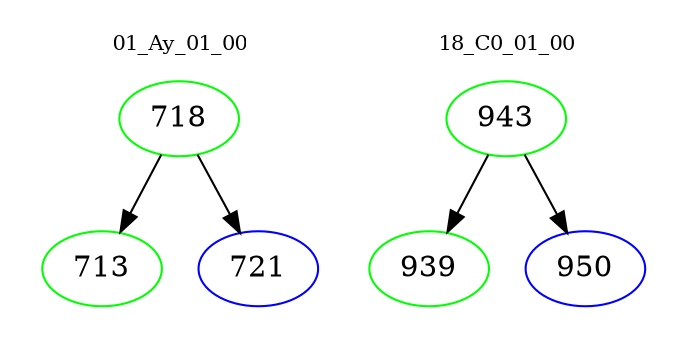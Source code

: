 digraph{
subgraph cluster_0 {
color = white
label = "01_Ay_01_00";
fontsize=10;
T0_718 [label="718", color="green"]
T0_718 -> T0_713 [color="black"]
T0_713 [label="713", color="green"]
T0_718 -> T0_721 [color="black"]
T0_721 [label="721", color="blue"]
}
subgraph cluster_1 {
color = white
label = "18_C0_01_00";
fontsize=10;
T1_943 [label="943", color="green"]
T1_943 -> T1_939 [color="black"]
T1_939 [label="939", color="green"]
T1_943 -> T1_950 [color="black"]
T1_950 [label="950", color="blue"]
}
}
